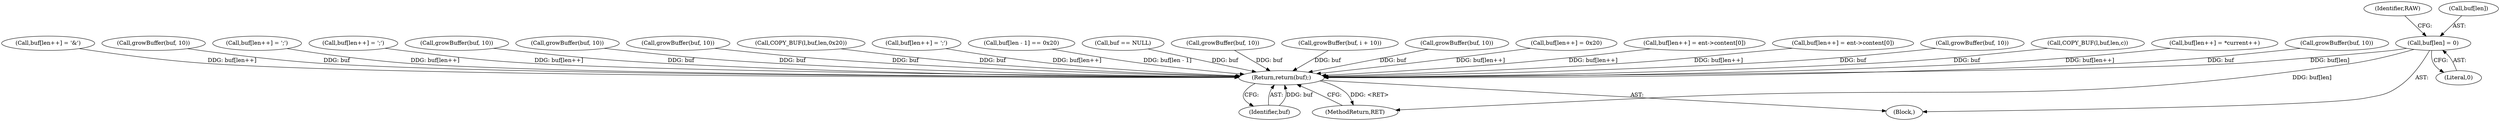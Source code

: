 digraph "0_Chrome_6e487b9db2ff0324523a040180f8da42796aeef5@array" {
"1000739" [label="(Call,buf[len] = 0)"];
"1000788" [label="(Return,return(buf);)"];
"1000516" [label="(Call,growBuffer(buf, 10))"];
"1000492" [label="(Call,buf[len++] = 0x20)"];
"1000422" [label="(Call,buf[len++] = ent->content[0])"];
"1000743" [label="(Literal,0)"];
"1000542" [label="(Call,buf[len++] = ent->content[0])"];
"1000746" [label="(Identifier,RAW)"];
"1000372" [label="(Call,growBuffer(buf, 10))"];
"1000702" [label="(Call,COPY_BUF(l,buf,len,c))"];
"1000501" [label="(Call,buf[len++] = *current++)"];
"1000740" [label="(Call,buf[len])"];
"1000789" [label="(Identifier,buf)"];
"1000275" [label="(Call,growBuffer(buf, 10))"];
"1000739" [label="(Call,buf[len] = 0)"];
"1000260" [label="(Call,buf[len++] = '&')"];
"1000714" [label="(Call,growBuffer(buf, 10))"];
"1000808" [label="(MethodReturn,RET)"];
"1000639" [label="(Call,buf[len++] = ';')"];
"1000414" [label="(Call,buf[len++] = ';')"];
"1000788" [label="(Return,return(buf);)"];
"1000321" [label="(Call,growBuffer(buf, 10))"];
"1000533" [label="(Call,growBuffer(buf, 10))"];
"1000691" [label="(Call,growBuffer(buf, 10))"];
"1000679" [label="(Call,COPY_BUF(l,buf,len,0x20))"];
"1000111" [label="(Block,)"];
"1000302" [label="(Call,buf[len++] = ';')"];
"1000730" [label="(Call,buf[len - 1] == 0x20)"];
"1000195" [label="(Call,buf == NULL)"];
"1000257" [label="(Call,growBuffer(buf, 10))"];
"1000620" [label="(Call,growBuffer(buf, i + 10))"];
"1000739" -> "1000111"  [label="AST: "];
"1000739" -> "1000743"  [label="CFG: "];
"1000740" -> "1000739"  [label="AST: "];
"1000743" -> "1000739"  [label="AST: "];
"1000746" -> "1000739"  [label="CFG: "];
"1000739" -> "1000808"  [label="DDG: buf[len]"];
"1000739" -> "1000788"  [label="DDG: buf[len]"];
"1000788" -> "1000111"  [label="AST: "];
"1000788" -> "1000789"  [label="CFG: "];
"1000789" -> "1000788"  [label="AST: "];
"1000808" -> "1000788"  [label="CFG: "];
"1000788" -> "1000808"  [label="DDG: <RET>"];
"1000789" -> "1000788"  [label="DDG: buf"];
"1000679" -> "1000788"  [label="DDG: buf"];
"1000492" -> "1000788"  [label="DDG: buf[len++]"];
"1000422" -> "1000788"  [label="DDG: buf[len++]"];
"1000275" -> "1000788"  [label="DDG: buf"];
"1000533" -> "1000788"  [label="DDG: buf"];
"1000414" -> "1000788"  [label="DDG: buf[len++]"];
"1000321" -> "1000788"  [label="DDG: buf"];
"1000516" -> "1000788"  [label="DDG: buf"];
"1000714" -> "1000788"  [label="DDG: buf"];
"1000639" -> "1000788"  [label="DDG: buf[len++]"];
"1000302" -> "1000788"  [label="DDG: buf[len++]"];
"1000620" -> "1000788"  [label="DDG: buf"];
"1000501" -> "1000788"  [label="DDG: buf[len++]"];
"1000372" -> "1000788"  [label="DDG: buf"];
"1000257" -> "1000788"  [label="DDG: buf"];
"1000542" -> "1000788"  [label="DDG: buf[len++]"];
"1000730" -> "1000788"  [label="DDG: buf[len - 1]"];
"1000260" -> "1000788"  [label="DDG: buf[len++]"];
"1000691" -> "1000788"  [label="DDG: buf"];
"1000195" -> "1000788"  [label="DDG: buf"];
"1000702" -> "1000788"  [label="DDG: buf"];
}
